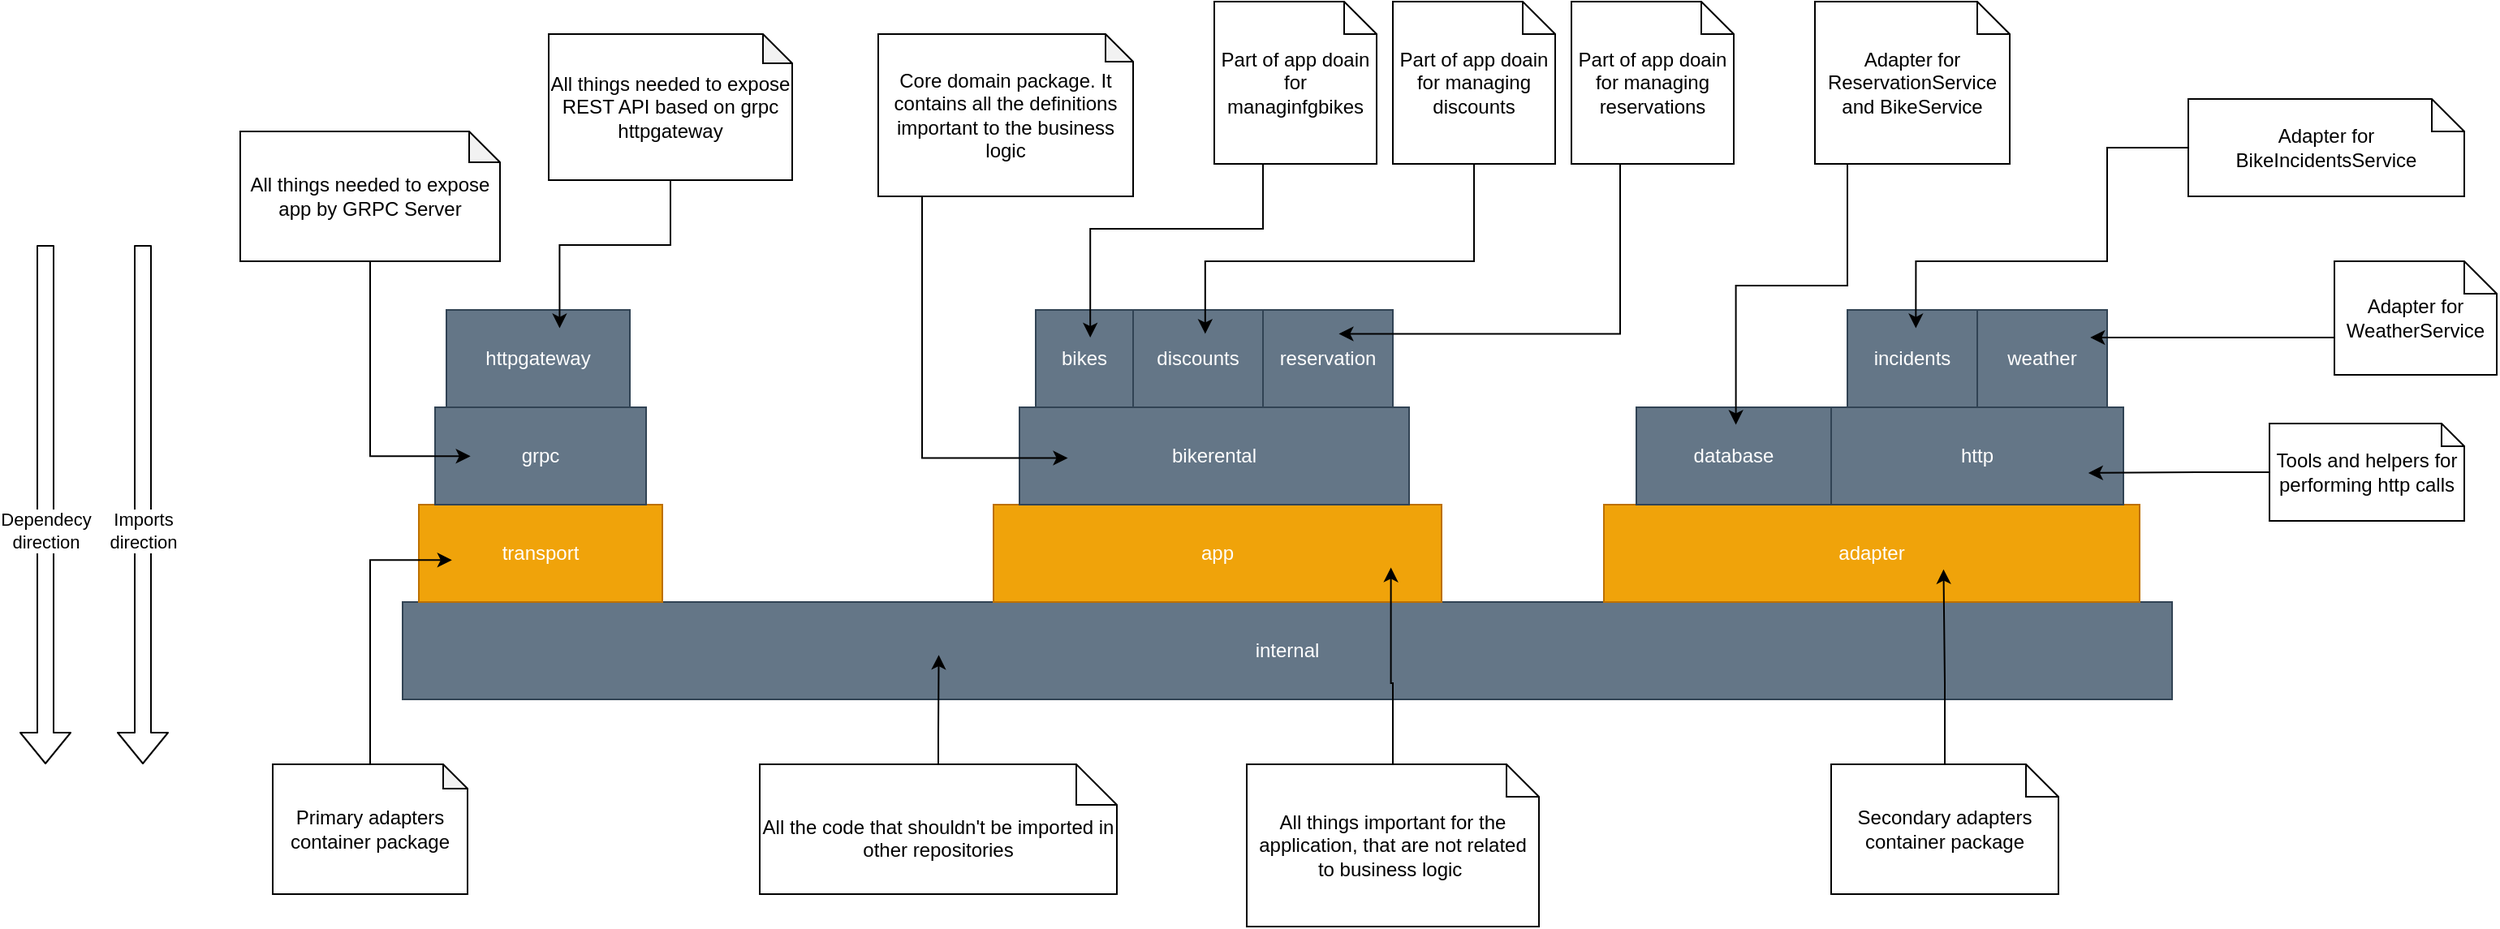 <mxfile version="14.2.4" type="embed">
    <diagram id="d2q6l7Myvb1wB3JtTSXP" name="Page-1">
        <mxGraphModel dx="1089" dy="959" grid="1" gridSize="10" guides="1" tooltips="1" connect="1" arrows="1" fold="1" page="1" pageScale="1" pageWidth="827" pageHeight="1169" math="0" shadow="0">
            <root>
                <mxCell id="0"/>
                <mxCell id="1" parent="0"/>
                <mxCell id="2" value="internal" style="rounded=0;whiteSpace=wrap;html=1;fillColor=#647687;strokeColor=#314354;fontColor=#ffffff;" vertex="1" parent="1">
                    <mxGeometry x="300" y="420" width="1090" height="60" as="geometry"/>
                </mxCell>
                <mxCell id="3" value="adapter" style="rounded=0;whiteSpace=wrap;html=1;fillColor=#f0a30a;strokeColor=#BD7000;fontColor=#ffffff;" vertex="1" parent="1">
                    <mxGeometry x="1040" y="360" width="330" height="60" as="geometry"/>
                </mxCell>
                <mxCell id="4" value="app" style="rounded=0;whiteSpace=wrap;html=1;fillColor=#f0a30a;strokeColor=#BD7000;fontColor=#ffffff;" vertex="1" parent="1">
                    <mxGeometry x="664" y="360" width="276" height="60" as="geometry"/>
                </mxCell>
                <mxCell id="5" value="transport" style="rounded=0;whiteSpace=wrap;html=1;fillColor=#f0a30a;strokeColor=#BD7000;fontColor=#ffffff;" vertex="1" parent="1">
                    <mxGeometry x="310" y="360" width="150" height="60" as="geometry"/>
                </mxCell>
                <mxCell id="6" value="http" style="rounded=0;whiteSpace=wrap;html=1;fillColor=#647687;strokeColor=#314354;fontColor=#ffffff;" vertex="1" parent="1">
                    <mxGeometry x="1180" y="300" width="180" height="60" as="geometry"/>
                </mxCell>
                <mxCell id="7" value="database" style="rounded=0;whiteSpace=wrap;html=1;fillColor=#647687;strokeColor=#314354;fontColor=#ffffff;" vertex="1" parent="1">
                    <mxGeometry x="1060" y="300" width="120" height="60" as="geometry"/>
                </mxCell>
                <mxCell id="8" value="incidents" style="rounded=0;whiteSpace=wrap;html=1;fillColor=#647687;strokeColor=#314354;fontColor=#ffffff;" vertex="1" parent="1">
                    <mxGeometry x="1190" y="240" width="80" height="60" as="geometry"/>
                </mxCell>
                <mxCell id="9" value="weather" style="rounded=0;whiteSpace=wrap;html=1;fillColor=#647687;strokeColor=#314354;fontColor=#ffffff;" vertex="1" parent="1">
                    <mxGeometry x="1270" y="240" width="80" height="60" as="geometry"/>
                </mxCell>
                <mxCell id="10" value="bikerental" style="rounded=0;whiteSpace=wrap;html=1;fillColor=#647687;strokeColor=#314354;fontColor=#ffffff;" vertex="1" parent="1">
                    <mxGeometry x="680" y="300" width="240" height="60" as="geometry"/>
                </mxCell>
                <mxCell id="11" value="bikes" style="rounded=0;whiteSpace=wrap;html=1;fillColor=#647687;strokeColor=#314354;fontColor=#ffffff;" vertex="1" parent="1">
                    <mxGeometry x="690" y="240" width="60" height="60" as="geometry"/>
                </mxCell>
                <mxCell id="12" value="discounts" style="rounded=0;whiteSpace=wrap;html=1;fillColor=#647687;strokeColor=#314354;fontColor=#ffffff;" vertex="1" parent="1">
                    <mxGeometry x="750" y="240" width="80" height="60" as="geometry"/>
                </mxCell>
                <mxCell id="13" value="reservation" style="rounded=0;whiteSpace=wrap;html=1;fillColor=#647687;strokeColor=#314354;fontColor=#ffffff;" vertex="1" parent="1">
                    <mxGeometry x="830" y="240" width="80" height="60" as="geometry"/>
                </mxCell>
                <mxCell id="14" value="grpc" style="rounded=0;whiteSpace=wrap;html=1;fillColor=#647687;strokeColor=#314354;fontColor=#ffffff;" vertex="1" parent="1">
                    <mxGeometry x="320" y="300" width="130" height="60" as="geometry"/>
                </mxCell>
                <mxCell id="15" value="httpgateway" style="rounded=0;whiteSpace=wrap;html=1;fillColor=#647687;strokeColor=#314354;fontColor=#ffffff;" vertex="1" parent="1">
                    <mxGeometry x="327" y="240" width="113" height="60" as="geometry"/>
                </mxCell>
                <mxCell id="16" value="" style="shape=flexArrow;endArrow=classic;html=1;" edge="1" parent="1">
                    <mxGeometry width="50" height="50" relative="1" as="geometry">
                        <mxPoint x="80" y="200" as="sourcePoint"/>
                        <mxPoint x="80" y="520" as="targetPoint"/>
                    </mxGeometry>
                </mxCell>
                <mxCell id="17" value="Dependecy&lt;br&gt;direction" style="edgeLabel;html=1;align=center;verticalAlign=middle;resizable=0;points=[];" vertex="1" connectable="0" parent="16">
                    <mxGeometry x="0.096" relative="1" as="geometry">
                        <mxPoint as="offset"/>
                    </mxGeometry>
                </mxCell>
                <mxCell id="18" value="" style="shape=flexArrow;endArrow=classic;html=1;" edge="1" parent="1">
                    <mxGeometry width="50" height="50" relative="1" as="geometry">
                        <mxPoint x="140" y="200" as="sourcePoint"/>
                        <mxPoint x="140" y="520" as="targetPoint"/>
                    </mxGeometry>
                </mxCell>
                <mxCell id="19" value="Imports&lt;br&gt;direction" style="edgeLabel;html=1;align=center;verticalAlign=middle;resizable=0;points=[];" vertex="1" connectable="0" parent="18">
                    <mxGeometry x="0.096" relative="1" as="geometry">
                        <mxPoint as="offset"/>
                    </mxGeometry>
                </mxCell>
                <mxCell id="21" style="edgeStyle=orthogonalEdgeStyle;rounded=0;orthogonalLoop=1;jettySize=auto;html=1;entryX=0.303;entryY=0.543;entryDx=0;entryDy=0;entryPerimeter=0;" edge="1" parent="1" source="20" target="2">
                    <mxGeometry relative="1" as="geometry"/>
                </mxCell>
                <mxCell id="20" value="All the code that shouldn't be imported in other repositories" style="shape=note2;boundedLbl=1;whiteSpace=wrap;html=1;size=25;verticalAlign=top;align=center;" vertex="1" parent="1">
                    <mxGeometry x="520" y="520" width="220" height="80" as="geometry"/>
                </mxCell>
                <mxCell id="38" style="edgeStyle=orthogonalEdgeStyle;rounded=0;orthogonalLoop=1;jettySize=auto;html=1;entryX=0.634;entryY=0.664;entryDx=0;entryDy=0;entryPerimeter=0;" edge="1" parent="1" source="24" target="3">
                    <mxGeometry relative="1" as="geometry"/>
                </mxCell>
                <mxCell id="24" value="Secondary adapters container package" style="shape=note;size=20;whiteSpace=wrap;html=1;" vertex="1" parent="1">
                    <mxGeometry x="1180" y="520" width="140" height="80" as="geometry"/>
                </mxCell>
                <mxCell id="39" style="edgeStyle=orthogonalEdgeStyle;rounded=0;orthogonalLoop=1;jettySize=auto;html=1;entryX=0.88;entryY=0.674;entryDx=0;entryDy=0;entryPerimeter=0;" edge="1" parent="1" source="25" target="6">
                    <mxGeometry relative="1" as="geometry"/>
                </mxCell>
                <mxCell id="25" value="Tools and helpers for performing http calls" style="shape=note;size=14;whiteSpace=wrap;html=1;" vertex="1" parent="1">
                    <mxGeometry x="1450" y="310" width="120" height="60" as="geometry"/>
                </mxCell>
                <mxCell id="40" style="edgeStyle=orthogonalEdgeStyle;rounded=0;orthogonalLoop=1;jettySize=auto;html=1;entryX=0.527;entryY=0.188;entryDx=0;entryDy=0;entryPerimeter=0;" edge="1" parent="1" source="26" target="8">
                    <mxGeometry relative="1" as="geometry">
                        <Array as="points">
                            <mxPoint x="1350" y="140"/>
                            <mxPoint x="1350" y="210"/>
                            <mxPoint x="1232" y="210"/>
                        </Array>
                    </mxGeometry>
                </mxCell>
                <mxCell id="26" value="Adapter for BikeIncidentsService" style="shape=note;size=20;whiteSpace=wrap;html=1;" vertex="1" parent="1">
                    <mxGeometry x="1400" y="110" width="170" height="60" as="geometry"/>
                </mxCell>
                <mxCell id="41" style="edgeStyle=orthogonalEdgeStyle;rounded=0;orthogonalLoop=1;jettySize=auto;html=1;entryX=0.87;entryY=0.283;entryDx=0;entryDy=0;entryPerimeter=0;exitX=0;exitY=0.5;exitDx=0;exitDy=0;exitPerimeter=0;" edge="1" parent="1" source="27" target="9">
                    <mxGeometry relative="1" as="geometry">
                        <Array as="points">
                            <mxPoint x="1540" y="245"/>
                            <mxPoint x="1540" y="257"/>
                        </Array>
                    </mxGeometry>
                </mxCell>
                <mxCell id="27" value="Adapter for WeatherService" style="shape=note;size=20;whiteSpace=wrap;html=1;" vertex="1" parent="1">
                    <mxGeometry x="1490" y="210" width="100" height="70" as="geometry"/>
                </mxCell>
                <mxCell id="45" style="edgeStyle=orthogonalEdgeStyle;rounded=0;orthogonalLoop=1;jettySize=auto;html=1;entryX=0.56;entryY=0.283;entryDx=0;entryDy=0;entryPerimeter=0;" edge="1" parent="1" source="28" target="11">
                    <mxGeometry relative="1" as="geometry">
                        <Array as="points">
                            <mxPoint x="830" y="190"/>
                            <mxPoint x="724" y="190"/>
                        </Array>
                    </mxGeometry>
                </mxCell>
                <mxCell id="28" value="Part of app doain for managinfgbikes" style="shape=note;size=20;whiteSpace=wrap;html=1;" vertex="1" parent="1">
                    <mxGeometry x="800" y="50" width="100" height="100" as="geometry"/>
                </mxCell>
                <mxCell id="46" style="edgeStyle=orthogonalEdgeStyle;rounded=0;orthogonalLoop=1;jettySize=auto;html=1;entryX=0.555;entryY=0.245;entryDx=0;entryDy=0;entryPerimeter=0;" edge="1" parent="1" source="29" target="12">
                    <mxGeometry relative="1" as="geometry">
                        <Array as="points">
                            <mxPoint x="960" y="210"/>
                            <mxPoint x="794" y="210"/>
                        </Array>
                    </mxGeometry>
                </mxCell>
                <mxCell id="29" value="Part of app doain for managing discounts" style="shape=note;size=20;whiteSpace=wrap;html=1;" vertex="1" parent="1">
                    <mxGeometry x="910" y="50" width="100" height="100" as="geometry"/>
                </mxCell>
                <mxCell id="47" style="edgeStyle=orthogonalEdgeStyle;rounded=0;orthogonalLoop=1;jettySize=auto;html=1;entryX=0.584;entryY=0.245;entryDx=0;entryDy=0;entryPerimeter=0;" edge="1" parent="1" source="30" target="13">
                    <mxGeometry relative="1" as="geometry">
                        <Array as="points">
                            <mxPoint x="1050" y="255"/>
                        </Array>
                    </mxGeometry>
                </mxCell>
                <mxCell id="30" value="Part of app doain for managing reservations" style="shape=note;size=20;whiteSpace=wrap;html=1;" vertex="1" parent="1">
                    <mxGeometry x="1020" y="50" width="100" height="100" as="geometry"/>
                </mxCell>
                <mxCell id="44" style="edgeStyle=orthogonalEdgeStyle;rounded=0;orthogonalLoop=1;jettySize=auto;html=1;entryX=0.124;entryY=0.521;entryDx=0;entryDy=0;entryPerimeter=0;" edge="1" parent="1" source="31" target="10">
                    <mxGeometry relative="1" as="geometry">
                        <Array as="points">
                            <mxPoint x="620" y="331"/>
                        </Array>
                    </mxGeometry>
                </mxCell>
                <mxCell id="31" value="Core domain package. It contains all the definitions important to the business logic" style="shape=note;whiteSpace=wrap;html=1;backgroundOutline=1;darkOpacity=0.05;size=17;" vertex="1" parent="1">
                    <mxGeometry x="593" y="70" width="157" height="100" as="geometry"/>
                </mxCell>
                <mxCell id="37" style="edgeStyle=orthogonalEdgeStyle;rounded=0;orthogonalLoop=1;jettySize=auto;html=1;entryX=0.887;entryY=0.645;entryDx=0;entryDy=0;entryPerimeter=0;" edge="1" parent="1" source="32" target="4">
                    <mxGeometry relative="1" as="geometry"/>
                </mxCell>
                <mxCell id="32" value="All things important for the application, that are not related to business logic&amp;nbsp;" style="shape=note;size=20;whiteSpace=wrap;html=1;" vertex="1" parent="1">
                    <mxGeometry x="820" y="520" width="180" height="100" as="geometry"/>
                </mxCell>
                <mxCell id="36" style="edgeStyle=orthogonalEdgeStyle;rounded=0;orthogonalLoop=1;jettySize=auto;html=1;entryX=0.136;entryY=0.569;entryDx=0;entryDy=0;entryPerimeter=0;" edge="1" parent="1" source="33" target="5">
                    <mxGeometry relative="1" as="geometry">
                        <Array as="points">
                            <mxPoint x="280" y="394"/>
                        </Array>
                    </mxGeometry>
                </mxCell>
                <mxCell id="33" value="Primary adapters container package" style="shape=note;whiteSpace=wrap;html=1;backgroundOutline=1;darkOpacity=0.05;size=15;" vertex="1" parent="1">
                    <mxGeometry x="220" y="520" width="120" height="80" as="geometry"/>
                </mxCell>
                <mxCell id="42" style="edgeStyle=orthogonalEdgeStyle;rounded=0;orthogonalLoop=1;jettySize=auto;html=1;entryX=0.168;entryY=0.502;entryDx=0;entryDy=0;entryPerimeter=0;" edge="1" parent="1" source="34" target="14">
                    <mxGeometry relative="1" as="geometry">
                        <Array as="points">
                            <mxPoint x="280" y="330"/>
                        </Array>
                    </mxGeometry>
                </mxCell>
                <mxCell id="34" value="All things needed to expose app by GRPC Server" style="shape=note;whiteSpace=wrap;html=1;backgroundOutline=1;darkOpacity=0.05;size=19;" vertex="1" parent="1">
                    <mxGeometry x="200" y="130" width="160" height="80" as="geometry"/>
                </mxCell>
                <mxCell id="43" style="edgeStyle=orthogonalEdgeStyle;rounded=0;orthogonalLoop=1;jettySize=auto;html=1;entryX=0.617;entryY=0.188;entryDx=0;entryDy=0;entryPerimeter=0;" edge="1" parent="1" source="35" target="15">
                    <mxGeometry relative="1" as="geometry"/>
                </mxCell>
                <mxCell id="35" value="All things needed to expose REST API based on grpc httpgateway" style="shape=note;whiteSpace=wrap;html=1;backgroundOutline=1;darkOpacity=0.05;size=18;" vertex="1" parent="1">
                    <mxGeometry x="390" y="70" width="150" height="90" as="geometry"/>
                </mxCell>
                <mxCell id="50" style="edgeStyle=orthogonalEdgeStyle;rounded=0;orthogonalLoop=1;jettySize=auto;html=1;entryX=0.511;entryY=0.179;entryDx=0;entryDy=0;entryPerimeter=0;" edge="1" parent="1" source="49" target="7">
                    <mxGeometry relative="1" as="geometry">
                        <Array as="points">
                            <mxPoint x="1190" y="225"/>
                            <mxPoint x="1121" y="225"/>
                        </Array>
                    </mxGeometry>
                </mxCell>
                <mxCell id="49" value="Adapter for ReservationService and BikeService" style="shape=note;size=20;whiteSpace=wrap;html=1;" vertex="1" parent="1">
                    <mxGeometry x="1170" y="50" width="120" height="100" as="geometry"/>
                </mxCell>
            </root>
        </mxGraphModel>
    </diagram>
</mxfile>